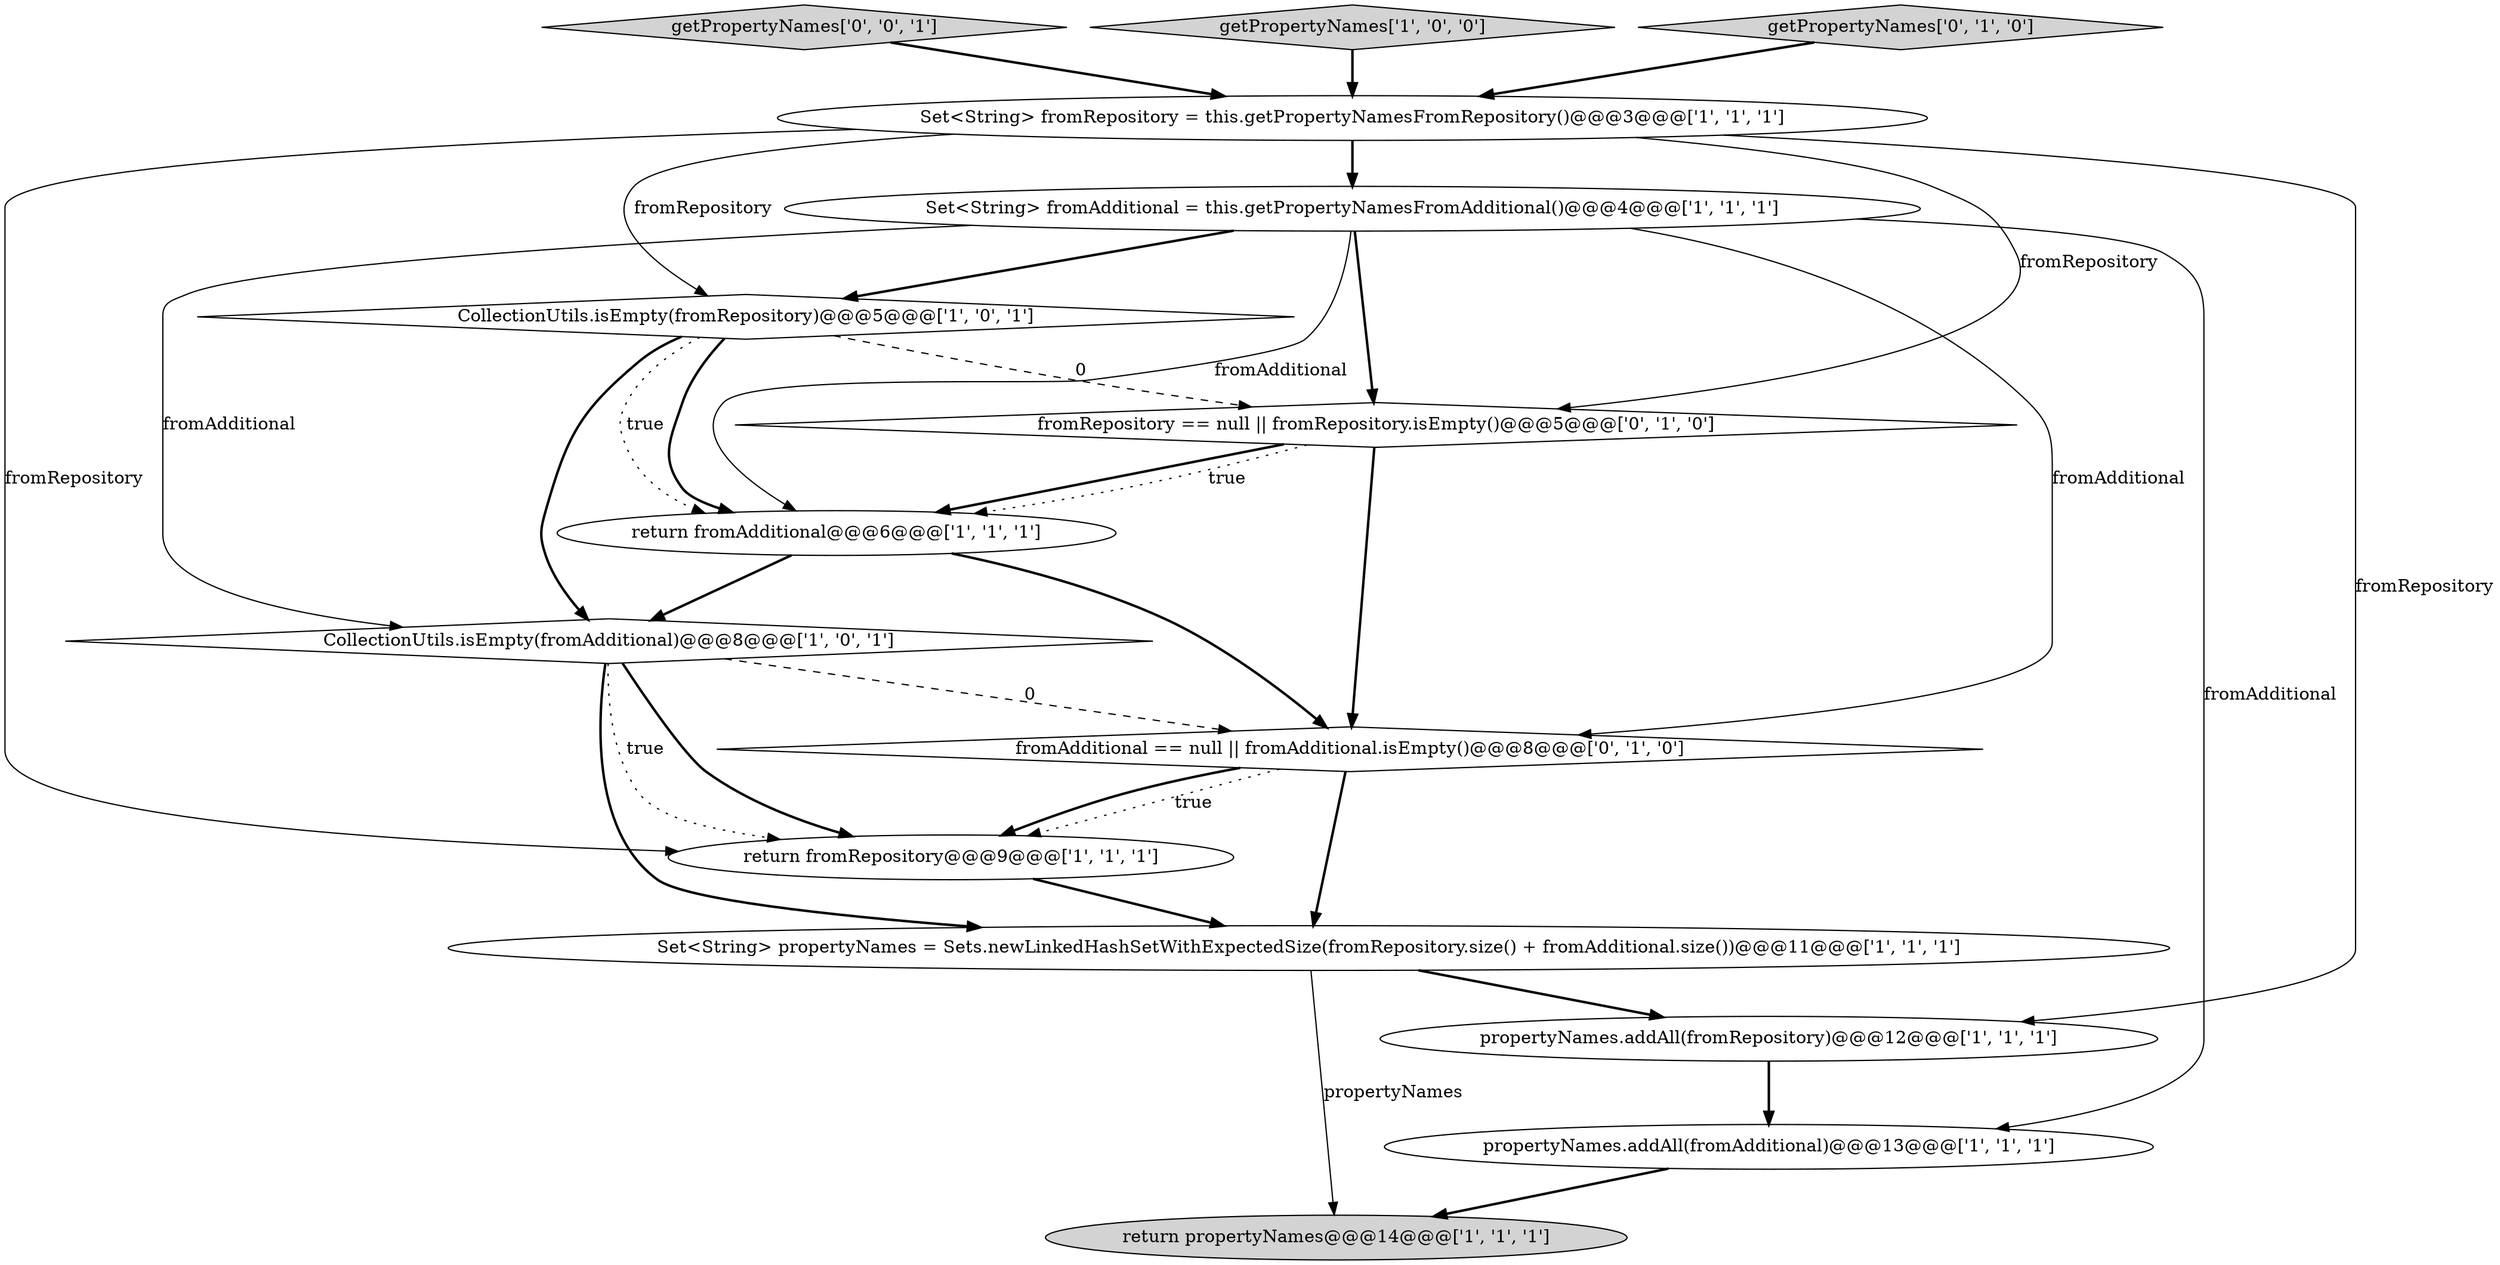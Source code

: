 digraph {
9 [style = filled, label = "propertyNames.addAll(fromAdditional)@@@13@@@['1', '1', '1']", fillcolor = white, shape = ellipse image = "AAA0AAABBB1BBB"];
5 [style = filled, label = "CollectionUtils.isEmpty(fromRepository)@@@5@@@['1', '0', '1']", fillcolor = white, shape = diamond image = "AAA0AAABBB1BBB"];
14 [style = filled, label = "getPropertyNames['0', '0', '1']", fillcolor = lightgray, shape = diamond image = "AAA0AAABBB3BBB"];
7 [style = filled, label = "getPropertyNames['1', '0', '0']", fillcolor = lightgray, shape = diamond image = "AAA0AAABBB1BBB"];
3 [style = filled, label = "Set<String> propertyNames = Sets.newLinkedHashSetWithExpectedSize(fromRepository.size() + fromAdditional.size())@@@11@@@['1', '1', '1']", fillcolor = white, shape = ellipse image = "AAA0AAABBB1BBB"];
13 [style = filled, label = "getPropertyNames['0', '1', '0']", fillcolor = lightgray, shape = diamond image = "AAA0AAABBB2BBB"];
6 [style = filled, label = "return propertyNames@@@14@@@['1', '1', '1']", fillcolor = lightgray, shape = ellipse image = "AAA0AAABBB1BBB"];
4 [style = filled, label = "Set<String> fromAdditional = this.getPropertyNamesFromAdditional()@@@4@@@['1', '1', '1']", fillcolor = white, shape = ellipse image = "AAA0AAABBB1BBB"];
1 [style = filled, label = "return fromAdditional@@@6@@@['1', '1', '1']", fillcolor = white, shape = ellipse image = "AAA0AAABBB1BBB"];
11 [style = filled, label = "fromAdditional == null || fromAdditional.isEmpty()@@@8@@@['0', '1', '0']", fillcolor = white, shape = diamond image = "AAA1AAABBB2BBB"];
12 [style = filled, label = "fromRepository == null || fromRepository.isEmpty()@@@5@@@['0', '1', '0']", fillcolor = white, shape = diamond image = "AAA1AAABBB2BBB"];
2 [style = filled, label = "return fromRepository@@@9@@@['1', '1', '1']", fillcolor = white, shape = ellipse image = "AAA0AAABBB1BBB"];
0 [style = filled, label = "CollectionUtils.isEmpty(fromAdditional)@@@8@@@['1', '0', '1']", fillcolor = white, shape = diamond image = "AAA0AAABBB1BBB"];
8 [style = filled, label = "Set<String> fromRepository = this.getPropertyNamesFromRepository()@@@3@@@['1', '1', '1']", fillcolor = white, shape = ellipse image = "AAA0AAABBB1BBB"];
10 [style = filled, label = "propertyNames.addAll(fromRepository)@@@12@@@['1', '1', '1']", fillcolor = white, shape = ellipse image = "AAA0AAABBB1BBB"];
0->2 [style = dotted, label="true"];
11->3 [style = bold, label=""];
3->10 [style = bold, label=""];
8->12 [style = solid, label="fromRepository"];
11->2 [style = dotted, label="true"];
7->8 [style = bold, label=""];
4->11 [style = solid, label="fromAdditional"];
8->4 [style = bold, label=""];
10->9 [style = bold, label=""];
5->1 [style = bold, label=""];
4->5 [style = bold, label=""];
12->1 [style = bold, label=""];
0->3 [style = bold, label=""];
3->6 [style = solid, label="propertyNames"];
11->2 [style = bold, label=""];
1->11 [style = bold, label=""];
9->6 [style = bold, label=""];
2->3 [style = bold, label=""];
4->1 [style = solid, label="fromAdditional"];
5->0 [style = bold, label=""];
0->11 [style = dashed, label="0"];
14->8 [style = bold, label=""];
4->12 [style = bold, label=""];
4->9 [style = solid, label="fromAdditional"];
5->12 [style = dashed, label="0"];
12->11 [style = bold, label=""];
5->1 [style = dotted, label="true"];
8->5 [style = solid, label="fromRepository"];
13->8 [style = bold, label=""];
0->2 [style = bold, label=""];
12->1 [style = dotted, label="true"];
8->2 [style = solid, label="fromRepository"];
8->10 [style = solid, label="fromRepository"];
1->0 [style = bold, label=""];
4->0 [style = solid, label="fromAdditional"];
}
